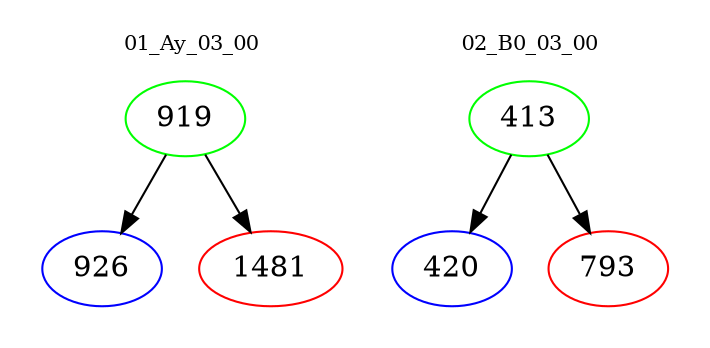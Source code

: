 digraph{
subgraph cluster_0 {
color = white
label = "01_Ay_03_00";
fontsize=10;
T0_919 [label="919", color="green"]
T0_919 -> T0_926 [color="black"]
T0_926 [label="926", color="blue"]
T0_919 -> T0_1481 [color="black"]
T0_1481 [label="1481", color="red"]
}
subgraph cluster_1 {
color = white
label = "02_B0_03_00";
fontsize=10;
T1_413 [label="413", color="green"]
T1_413 -> T1_420 [color="black"]
T1_420 [label="420", color="blue"]
T1_413 -> T1_793 [color="black"]
T1_793 [label="793", color="red"]
}
}
